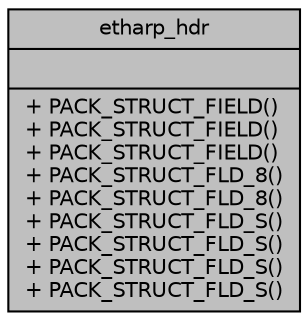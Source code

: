 digraph "etharp_hdr"
{
 // LATEX_PDF_SIZE
  edge [fontname="Helvetica",fontsize="10",labelfontname="Helvetica",labelfontsize="10"];
  node [fontname="Helvetica",fontsize="10",shape=record];
  Node1 [label="{etharp_hdr\n||+ PACK_STRUCT_FIELD()\l+ PACK_STRUCT_FIELD()\l+ PACK_STRUCT_FIELD()\l+ PACK_STRUCT_FLD_8()\l+ PACK_STRUCT_FLD_8()\l+ PACK_STRUCT_FLD_S()\l+ PACK_STRUCT_FLD_S()\l+ PACK_STRUCT_FLD_S()\l+ PACK_STRUCT_FLD_S()\l}",height=0.2,width=0.4,color="black", fillcolor="grey75", style="filled", fontcolor="black",tooltip=" "];
}
